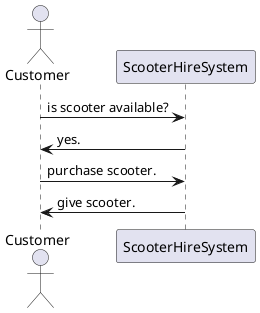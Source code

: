@startuml ScooterHire

actor Customer
Customer -> ScooterHireSystem: is scooter available?
ScooterHireSystem -> Customer: yes.
Customer -> ScooterHireSystem: purchase scooter. 
ScooterHireSystem -> Customer: give scooter.

@enduml